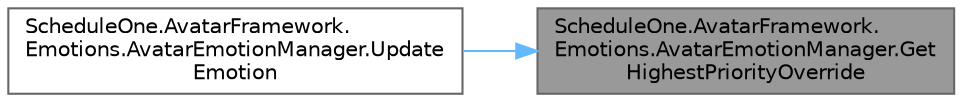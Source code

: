 digraph "ScheduleOne.AvatarFramework.Emotions.AvatarEmotionManager.GetHighestPriorityOverride"
{
 // LATEX_PDF_SIZE
  bgcolor="transparent";
  edge [fontname=Helvetica,fontsize=10,labelfontname=Helvetica,labelfontsize=10];
  node [fontname=Helvetica,fontsize=10,shape=box,height=0.2,width=0.4];
  rankdir="RL";
  Node1 [id="Node000001",label="ScheduleOne.AvatarFramework.\lEmotions.AvatarEmotionManager.Get\lHighestPriorityOverride",height=0.2,width=0.4,color="gray40", fillcolor="grey60", style="filled", fontcolor="black",tooltip=" "];
  Node1 -> Node2 [id="edge1_Node000001_Node000002",dir="back",color="steelblue1",style="solid",tooltip=" "];
  Node2 [id="Node000002",label="ScheduleOne.AvatarFramework.\lEmotions.AvatarEmotionManager.Update\lEmotion",height=0.2,width=0.4,color="grey40", fillcolor="white", style="filled",URL="$class_schedule_one_1_1_avatar_framework_1_1_emotions_1_1_avatar_emotion_manager.html#aa2d301538ddc34ea0bd836b6856ee8e0",tooltip=" "];
}

